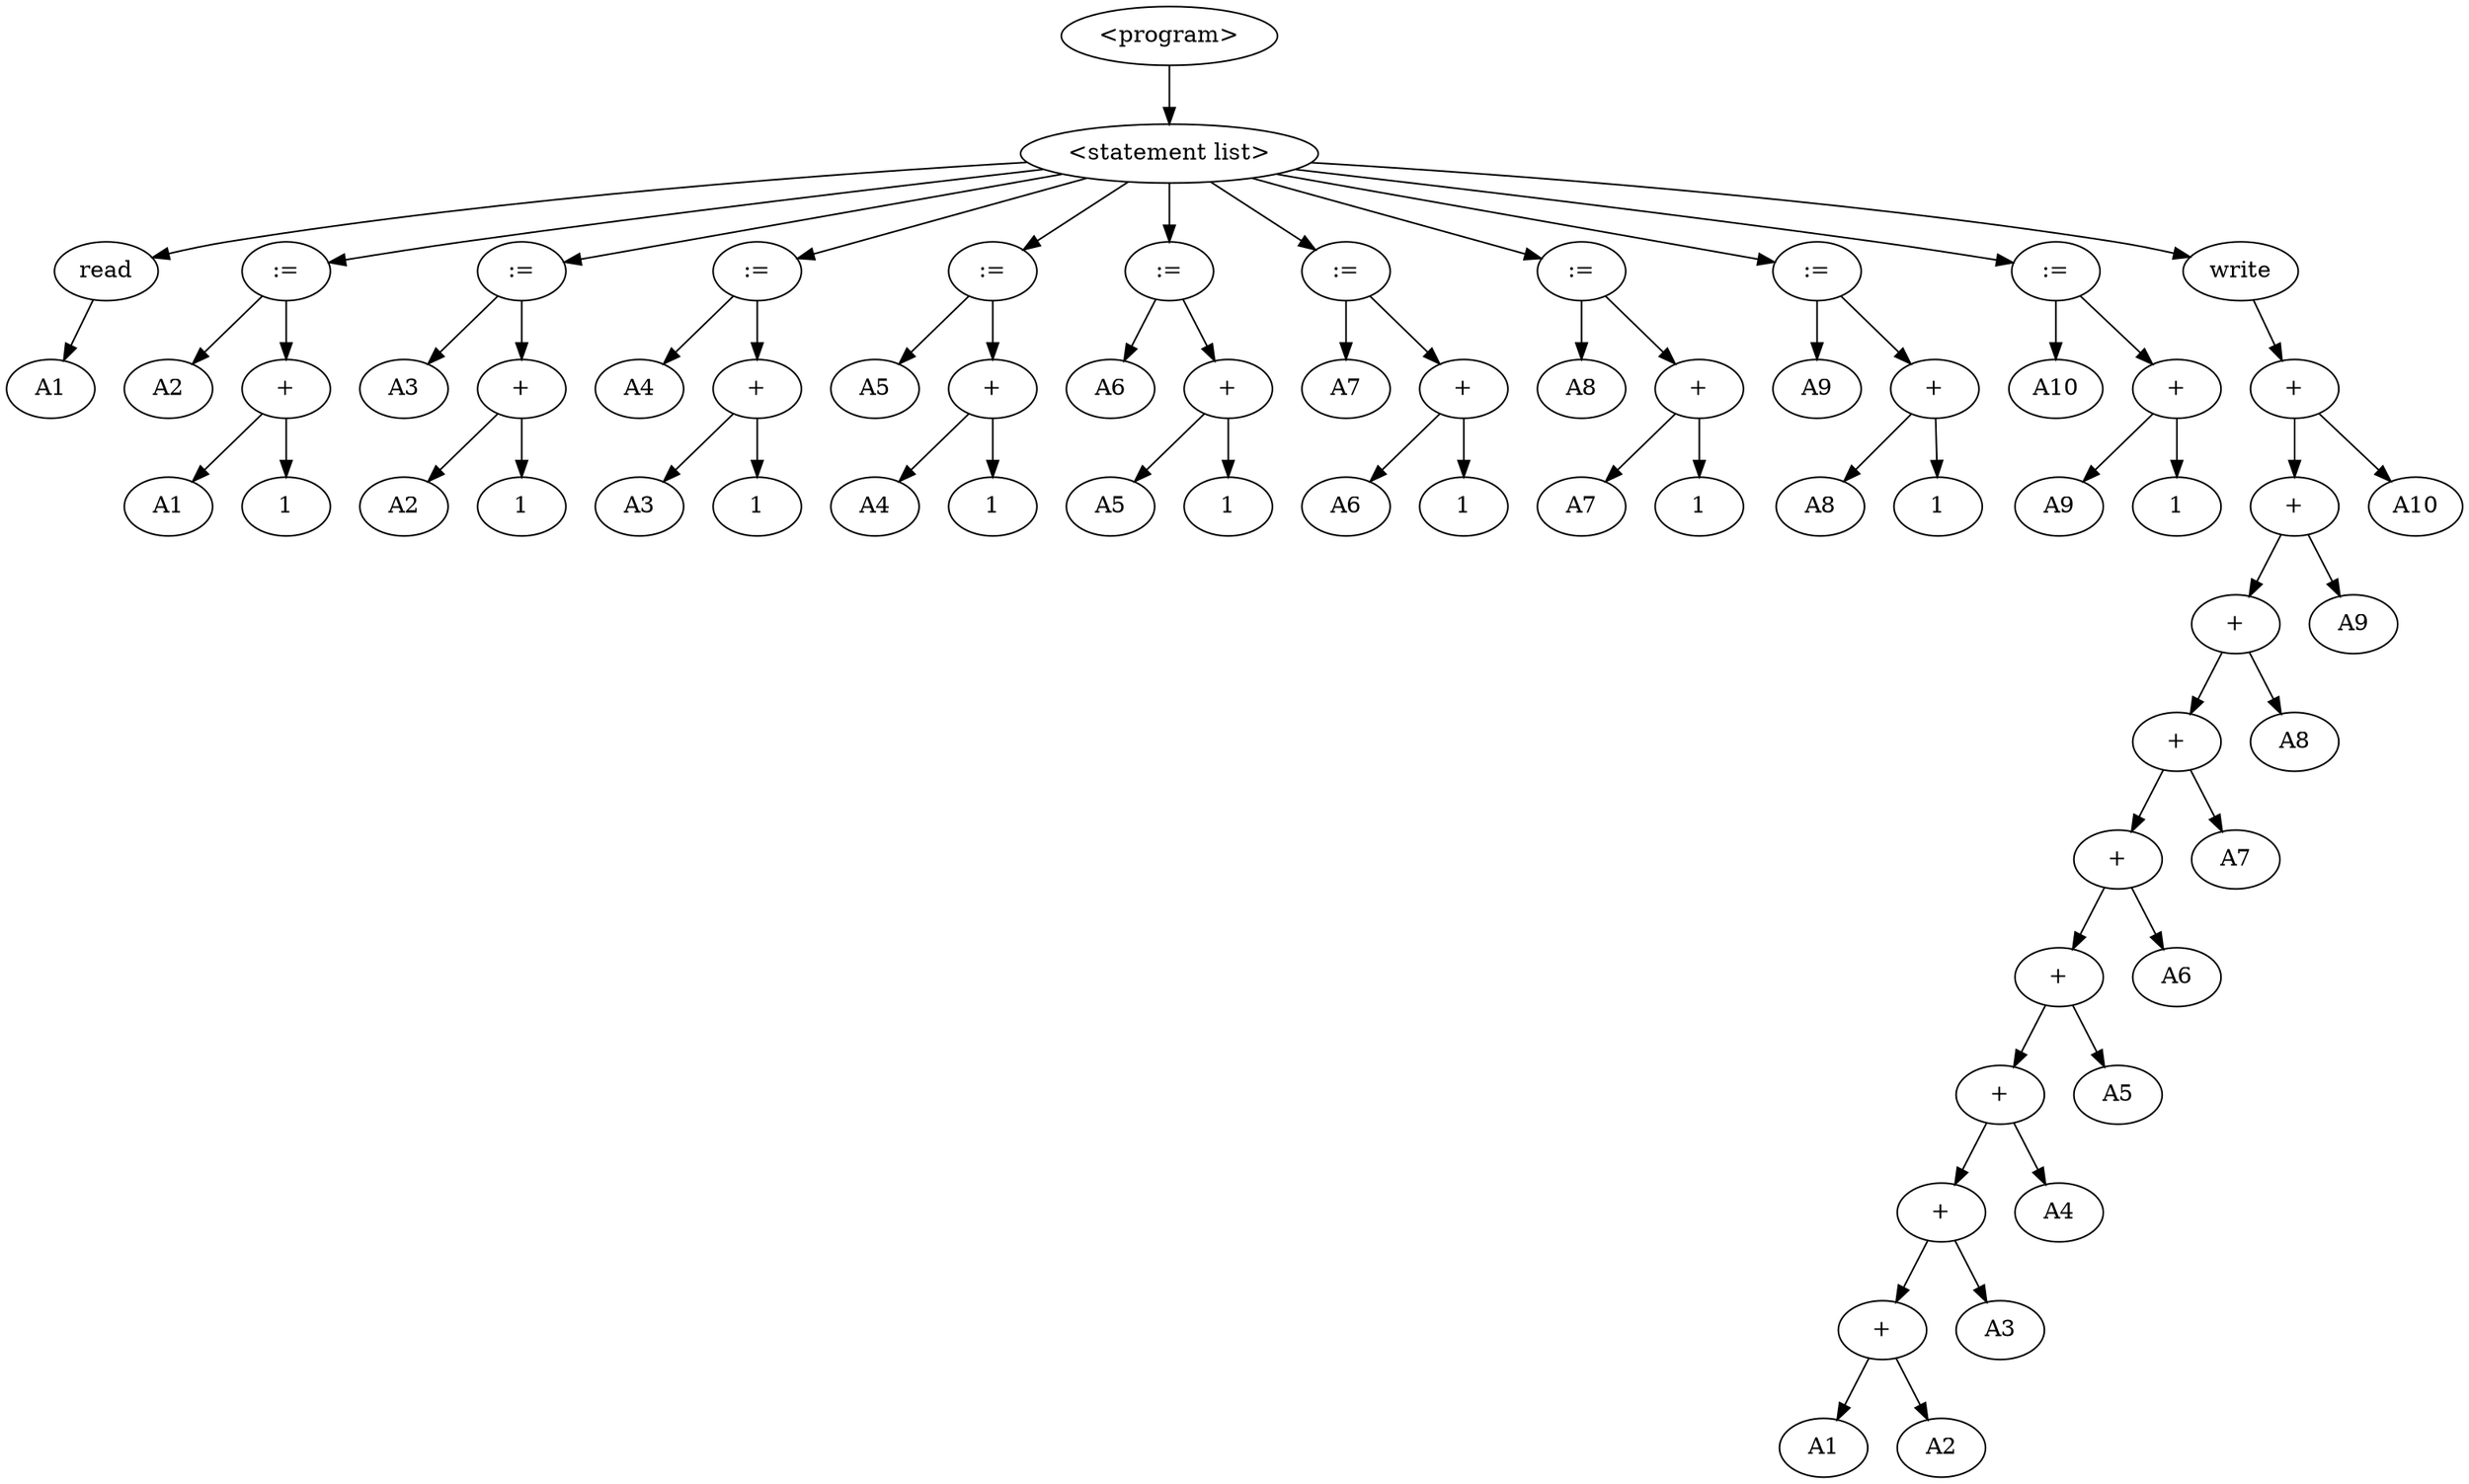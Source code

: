 digraph AST {
node0 [label="<program>"];
node1 [label="<statement list>"];
node2 [label="read"];
node3 [label="A1"];
node2 -> node3;
node1 -> node2;
node4 [label=":="];
node5 [label="A2"];
node4 -> node5;
node6 [label="+"];
node7 [label="A1"];
node6 -> node7;
node8 [label="1"];
node6 -> node8;
node4 -> node6;
node1 -> node4;
node9 [label=":="];
node10 [label="A3"];
node9 -> node10;
node11 [label="+"];
node12 [label="A2"];
node11 -> node12;
node13 [label="1"];
node11 -> node13;
node9 -> node11;
node1 -> node9;
node14 [label=":="];
node15 [label="A4"];
node14 -> node15;
node16 [label="+"];
node17 [label="A3"];
node16 -> node17;
node18 [label="1"];
node16 -> node18;
node14 -> node16;
node1 -> node14;
node19 [label=":="];
node20 [label="A5"];
node19 -> node20;
node21 [label="+"];
node22 [label="A4"];
node21 -> node22;
node23 [label="1"];
node21 -> node23;
node19 -> node21;
node1 -> node19;
node24 [label=":="];
node25 [label="A6"];
node24 -> node25;
node26 [label="+"];
node27 [label="A5"];
node26 -> node27;
node28 [label="1"];
node26 -> node28;
node24 -> node26;
node1 -> node24;
node29 [label=":="];
node30 [label="A7"];
node29 -> node30;
node31 [label="+"];
node32 [label="A6"];
node31 -> node32;
node33 [label="1"];
node31 -> node33;
node29 -> node31;
node1 -> node29;
node34 [label=":="];
node35 [label="A8"];
node34 -> node35;
node36 [label="+"];
node37 [label="A7"];
node36 -> node37;
node38 [label="1"];
node36 -> node38;
node34 -> node36;
node1 -> node34;
node39 [label=":="];
node40 [label="A9"];
node39 -> node40;
node41 [label="+"];
node42 [label="A8"];
node41 -> node42;
node43 [label="1"];
node41 -> node43;
node39 -> node41;
node1 -> node39;
node44 [label=":="];
node45 [label="A10"];
node44 -> node45;
node46 [label="+"];
node47 [label="A9"];
node46 -> node47;
node48 [label="1"];
node46 -> node48;
node44 -> node46;
node1 -> node44;
node49 [label="write"];
node50 [label="+"];
node51 [label="+"];
node52 [label="+"];
node53 [label="+"];
node54 [label="+"];
node55 [label="+"];
node56 [label="+"];
node57 [label="+"];
node58 [label="+"];
node59 [label="A1"];
node58 -> node59;
node60 [label="A2"];
node58 -> node60;
node57 -> node58;
node61 [label="A3"];
node57 -> node61;
node56 -> node57;
node62 [label="A4"];
node56 -> node62;
node55 -> node56;
node63 [label="A5"];
node55 -> node63;
node54 -> node55;
node64 [label="A6"];
node54 -> node64;
node53 -> node54;
node65 [label="A7"];
node53 -> node65;
node52 -> node53;
node66 [label="A8"];
node52 -> node66;
node51 -> node52;
node67 [label="A9"];
node51 -> node67;
node50 -> node51;
node68 [label="A10"];
node50 -> node68;
node49 -> node50;
node1 -> node49;
node0 -> node1;
}